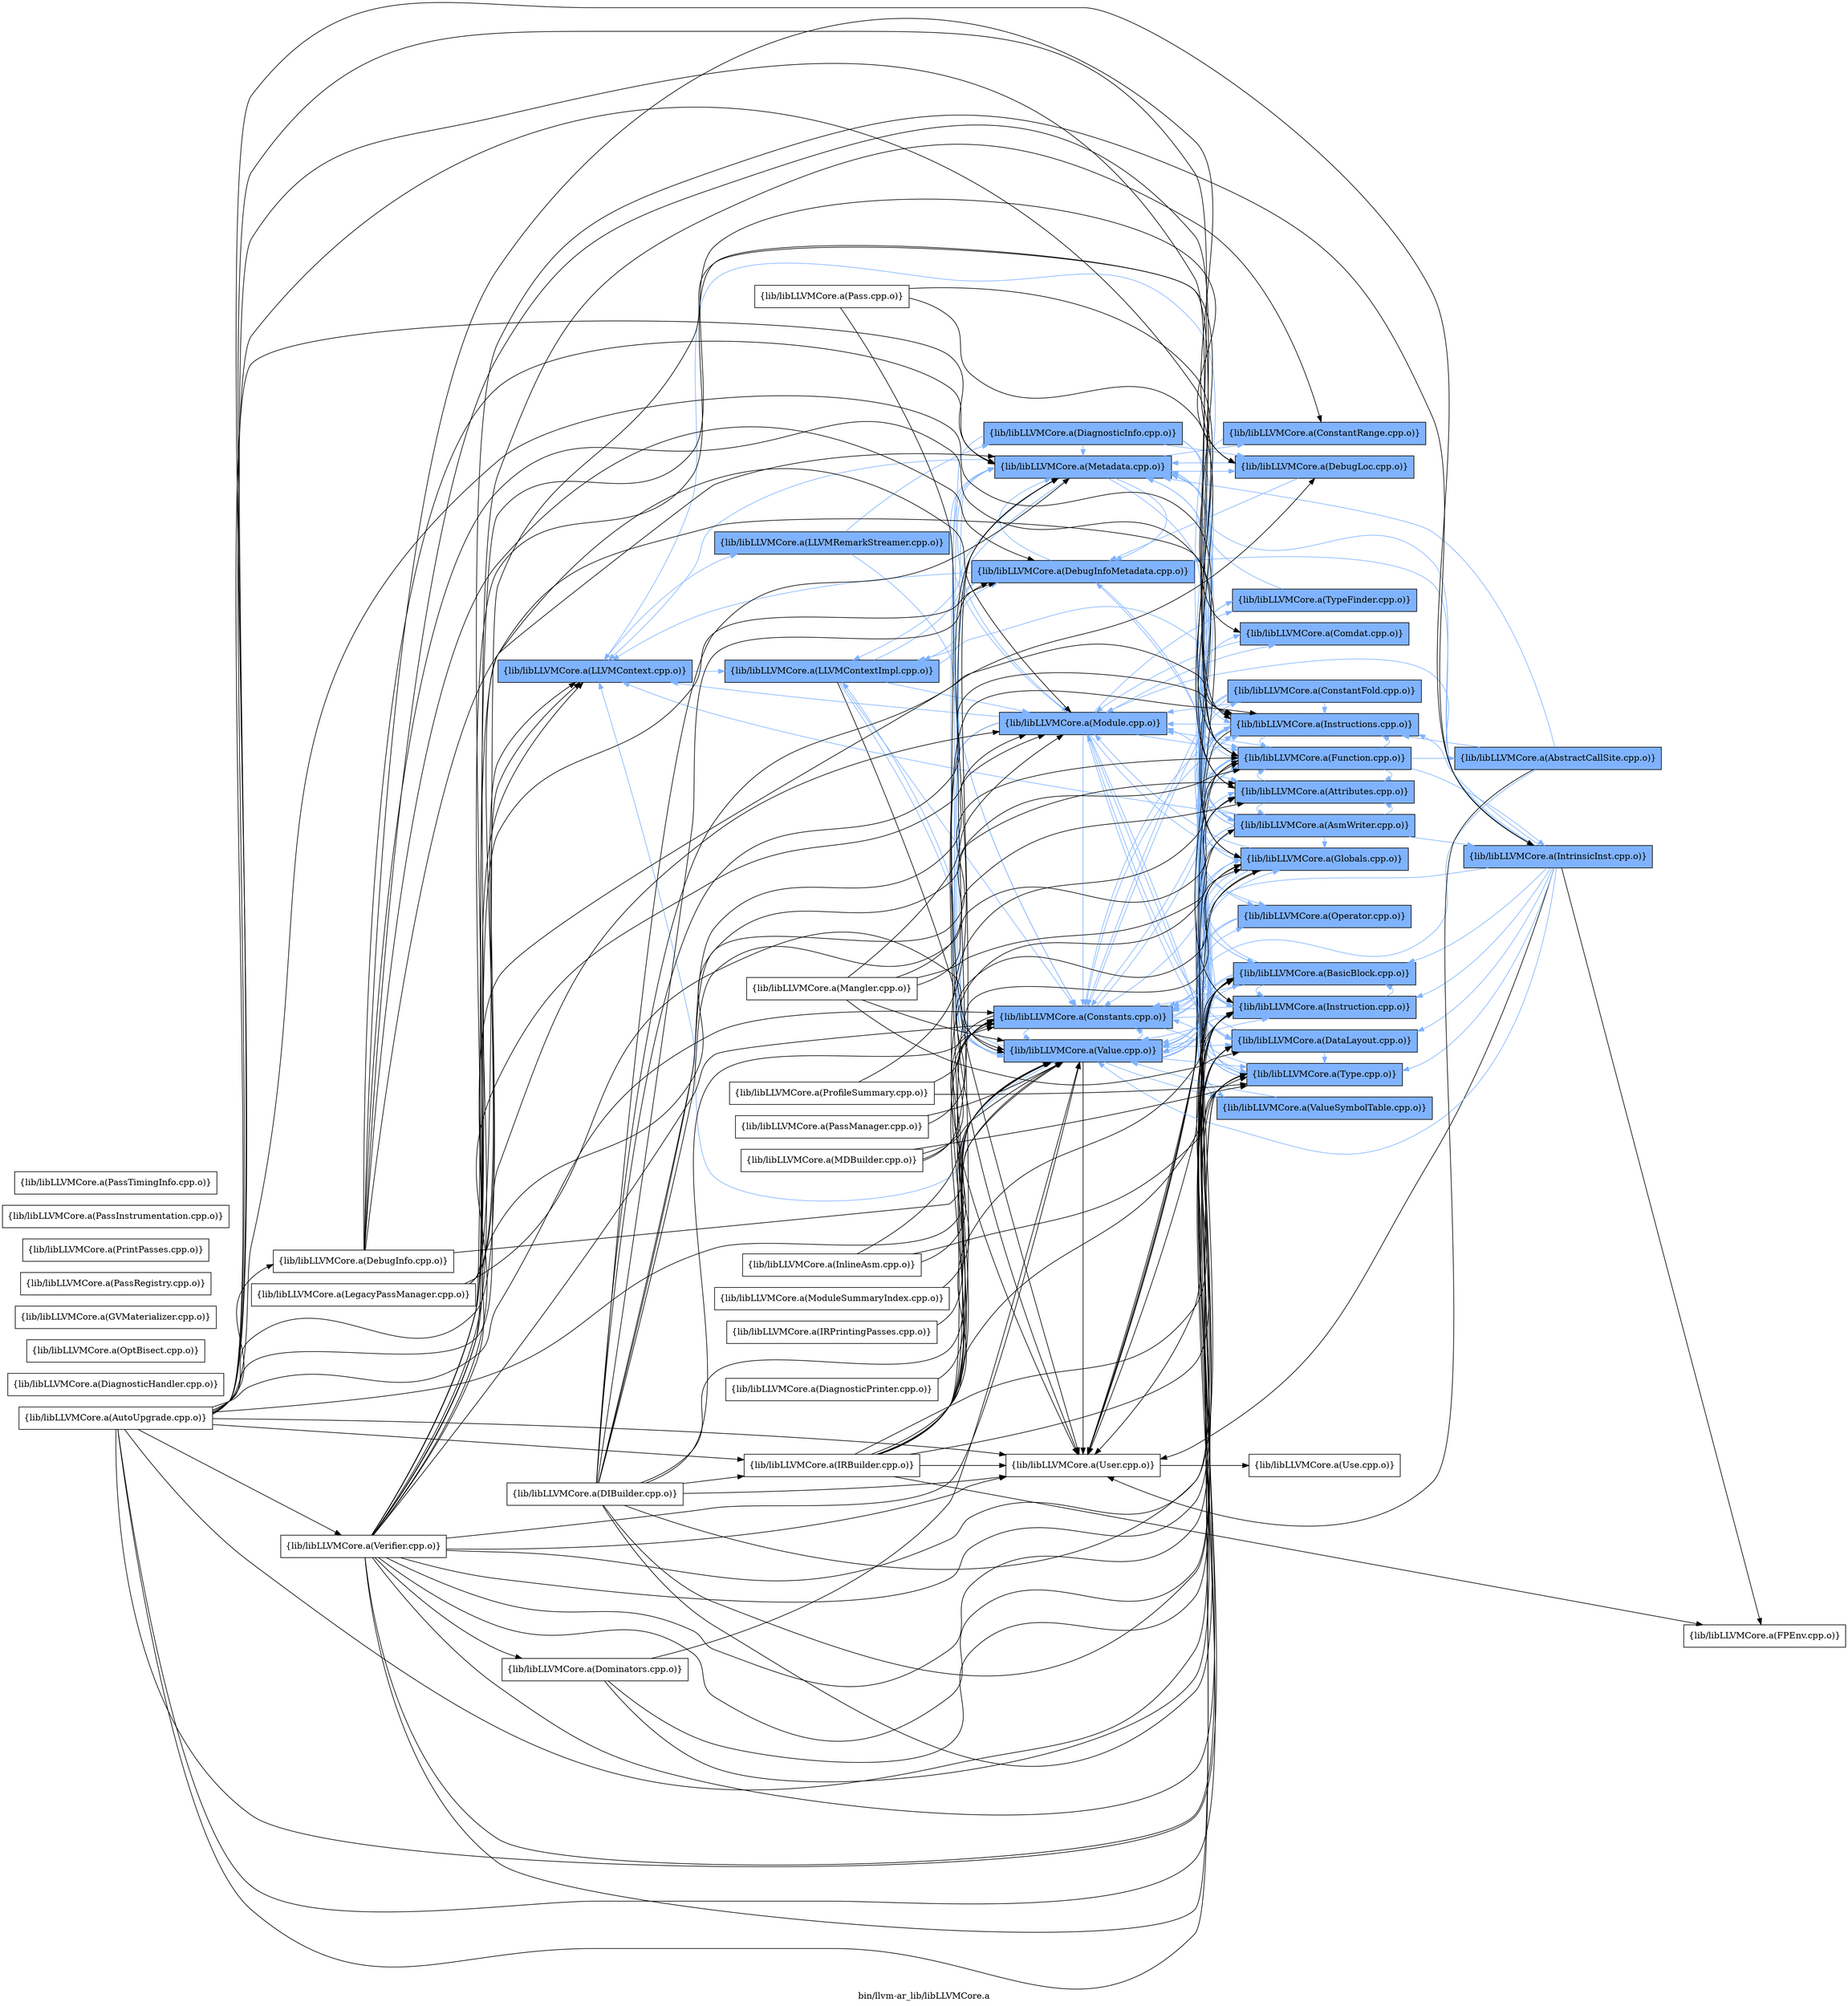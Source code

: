 digraph "bin/llvm-ar_lib/libLLVMCore.a" {
	label="bin/llvm-ar_lib/libLLVMCore.a";
	rankdir=LR;
	{ rank=same; Node0x559ae42f2648;  }
	{ rank=same; Node0x559ae42f5c58; Node0x559ae42f4358;  }
	{ rank=same; Node0x559ae42f57a8; Node0x559ae42f24b8; Node0x559ae42f2828; Node0x559ae42f3598; Node0x559ae42f75f8; Node0x559ae42f6a18; Node0x559ae42f5488;  }
	{ rank=same; Node0x559ae42f5b18; Node0x559ae42f4218; Node0x559ae42f7968; Node0x559ae42f80e8; Node0x559ae42f3c28; Node0x559ae42f0d98; Node0x559ae42ef768; Node0x559ae42f49e8; Node0x559ae42f6838; Node0x559ae42f3a48; Node0x559ae42f1928; Node0x559ae42ef038; Node0x559ae42f7008; Node0x559ae42f8318; Node0x559ae42f4b78; Node0x559ae42f48a8; Node0x559ae42f4178;  }
	{ rank=same; Node0x559ae42f1ec8; Node0x559ae42f0578;  }
	{ rank=same; Node0x559ae42f2648;  }
	{ rank=same; Node0x559ae42f5c58; Node0x559ae42f4358;  }
	{ rank=same; Node0x559ae42f57a8; Node0x559ae42f24b8; Node0x559ae42f2828; Node0x559ae42f3598; Node0x559ae42f75f8; Node0x559ae42f6a18; Node0x559ae42f5488;  }
	{ rank=same; Node0x559ae42f5b18; Node0x559ae42f4218; Node0x559ae42f7968; Node0x559ae42f80e8; Node0x559ae42f3c28; Node0x559ae42f0d98; Node0x559ae42ef768; Node0x559ae42f49e8; Node0x559ae42f6838; Node0x559ae42f3a48; Node0x559ae42f1928; Node0x559ae42ef038; Node0x559ae42f7008; Node0x559ae42f8318; Node0x559ae42f4b78; Node0x559ae42f48a8; Node0x559ae42f4178;  }
	{ rank=same; Node0x559ae42f1ec8; Node0x559ae42f0578;  }

	Node0x559ae42f2648 [shape=record,shape=box,group=1,style=filled,fillcolor="0.600000 0.5 1",label="{lib/libLLVMCore.a(LLVMContext.cpp.o)}"];
	Node0x559ae42f2648 -> Node0x559ae42f5c58[color="0.600000 0.5 1"];
	Node0x559ae42f2648 -> Node0x559ae42f4358[color="0.600000 0.5 1"];
	Node0x559ae42f5c58 [shape=record,shape=box,group=1,style=filled,fillcolor="0.600000 0.5 1",label="{lib/libLLVMCore.a(LLVMContextImpl.cpp.o)}"];
	Node0x559ae42f5c58 -> Node0x559ae42f57a8[color="0.600000 0.5 1"];
	Node0x559ae42f5c58 -> Node0x559ae42f24b8[color="0.600000 0.5 1"];
	Node0x559ae42f5c58 -> Node0x559ae42f2828[color="0.600000 0.5 1"];
	Node0x559ae42f5c58 -> Node0x559ae42f3598[color="0.600000 0.5 1"];
	Node0x559ae42f5c58 -> Node0x559ae42f75f8;
	Node0x559ae42f5c58 -> Node0x559ae42f6a18[color="0.600000 0.5 1"];
	Node0x559ae42f4358 [shape=record,shape=box,group=1,style=filled,fillcolor="0.600000 0.5 1",label="{lib/libLLVMCore.a(LLVMRemarkStreamer.cpp.o)}"];
	Node0x559ae42f4358 -> Node0x559ae42f5488[color="0.600000 0.5 1"];
	Node0x559ae42f4358 -> Node0x559ae42f6a18[color="0.600000 0.5 1"];
	Node0x559ae42f4d08 [shape=record,shape=box,group=0,label="{lib/libLLVMCore.a(DiagnosticPrinter.cpp.o)}"];
	Node0x559ae42f4d08 -> Node0x559ae42f6a18;
	Node0x559ae42f6a18 [shape=record,shape=box,group=1,style=filled,fillcolor="0.600000 0.5 1",label="{lib/libLLVMCore.a(Value.cpp.o)}"];
	Node0x559ae42f6a18 -> Node0x559ae42f2648[color="0.600000 0.5 1"];
	Node0x559ae42f6a18 -> Node0x559ae42f5b18[color="0.600000 0.5 1"];
	Node0x559ae42f6a18 -> Node0x559ae42f3a48[color="0.600000 0.5 1"];
	Node0x559ae42f6a18 -> Node0x559ae42f4218[color="0.600000 0.5 1"];
	Node0x559ae42f6a18 -> Node0x559ae42f7968[color="0.600000 0.5 1"];
	Node0x559ae42f6a18 -> Node0x559ae42f80e8[color="0.600000 0.5 1"];
	Node0x559ae42f6a18 -> Node0x559ae42f4b78[color="0.600000 0.5 1"];
	Node0x559ae42f6a18 -> Node0x559ae42f57a8[color="0.600000 0.5 1"];
	Node0x559ae42f6a18 -> Node0x559ae42f48a8[color="0.600000 0.5 1"];
	Node0x559ae42f6a18 -> Node0x559ae42f5c58[color="0.600000 0.5 1"];
	Node0x559ae42f6a18 -> Node0x559ae42f2828[color="0.600000 0.5 1"];
	Node0x559ae42f6a18 -> Node0x559ae42ef768[color="0.600000 0.5 1"];
	Node0x559ae42f6a18 -> Node0x559ae42f75f8;
	Node0x559ae42f6a18 -> Node0x559ae42f7008[color="0.600000 0.5 1"];
	Node0x559ae42f5488 [shape=record,shape=box,group=1,style=filled,fillcolor="0.600000 0.5 1",label="{lib/libLLVMCore.a(DiagnosticInfo.cpp.o)}"];
	Node0x559ae42f5488 -> Node0x559ae42f5b18[color="0.600000 0.5 1"];
	Node0x559ae42f5488 -> Node0x559ae42f80e8[color="0.600000 0.5 1"];
	Node0x559ae42f5488 -> Node0x559ae42f4178[color="0.600000 0.5 1"];
	Node0x559ae42f5488 -> Node0x559ae42f6838[color="0.600000 0.5 1"];
	Node0x559ae42f5488 -> Node0x559ae42f2828[color="0.600000 0.5 1"];
	Node0x559ae42f5488 -> Node0x559ae42f6a18[color="0.600000 0.5 1"];
	Node0x559ae42f5b18 [shape=record,shape=box,group=1,style=filled,fillcolor="0.600000 0.5 1",label="{lib/libLLVMCore.a(Function.cpp.o)}"];
	Node0x559ae42f5b18 -> Node0x559ae42f2648[color="0.600000 0.5 1"];
	Node0x559ae42f5b18 -> Node0x559ae42f3a48[color="0.600000 0.5 1"];
	Node0x559ae42f5b18 -> Node0x559ae42f7968[color="0.600000 0.5 1"];
	Node0x559ae42f5b18 -> Node0x559ae42f4b78[color="0.600000 0.5 1"];
	Node0x559ae42f5b18 -> Node0x559ae42f57a8[color="0.600000 0.5 1"];
	Node0x559ae42f5b18 -> Node0x559ae42f48a8[color="0.600000 0.5 1"];
	Node0x559ae42f5b18 -> Node0x559ae42f1ec8[color="0.600000 0.5 1"];
	Node0x559ae42f5b18 -> Node0x559ae42f0578[color="0.600000 0.5 1"];
	Node0x559ae42f5b18 -> Node0x559ae42f2828[color="0.600000 0.5 1"];
	Node0x559ae42f5b18 -> Node0x559ae42f3598[color="0.600000 0.5 1"];
	Node0x559ae42f5b18 -> Node0x559ae42ef768[color="0.600000 0.5 1"];
	Node0x559ae42f5b18 -> Node0x559ae42f75f8;
	Node0x559ae42f5b18 -> Node0x559ae42f6a18[color="0.600000 0.5 1"];
	Node0x559ae42f5b18 -> Node0x559ae42f7008[color="0.600000 0.5 1"];
	Node0x559ae42f80e8 [shape=record,shape=box,group=1,style=filled,fillcolor="0.600000 0.5 1",label="{lib/libLLVMCore.a(Instruction.cpp.o)}"];
	Node0x559ae42f80e8 -> Node0x559ae42f7968[color="0.600000 0.5 1"];
	Node0x559ae42f80e8 -> Node0x559ae42f4b78[color="0.600000 0.5 1"];
	Node0x559ae42f80e8 -> Node0x559ae42f57a8[color="0.600000 0.5 1"];
	Node0x559ae42f80e8 -> Node0x559ae42f48a8[color="0.600000 0.5 1"];
	Node0x559ae42f80e8 -> Node0x559ae42f2828[color="0.600000 0.5 1"];
	Node0x559ae42f80e8 -> Node0x559ae42f75f8;
	Node0x559ae42f80e8 -> Node0x559ae42f6a18[color="0.600000 0.5 1"];
	Node0x559ae42f4178 [shape=record,shape=box,group=1,style=filled,fillcolor="0.600000 0.5 1",label="{lib/libLLVMCore.a(AsmWriter.cpp.o)}"];
	Node0x559ae42f4178 -> Node0x559ae42f2648[color="0.600000 0.5 1"];
	Node0x559ae42f4178 -> Node0x559ae42f5b18[color="0.600000 0.5 1"];
	Node0x559ae42f4178 -> Node0x559ae42f4218[color="0.600000 0.5 1"];
	Node0x559ae42f4178 -> Node0x559ae42f7968[color="0.600000 0.5 1"];
	Node0x559ae42f4178 -> Node0x559ae42f80e8[color="0.600000 0.5 1"];
	Node0x559ae42f4178 -> Node0x559ae42f4b78[color="0.600000 0.5 1"];
	Node0x559ae42f4178 -> Node0x559ae42f57a8[color="0.600000 0.5 1"];
	Node0x559ae42f4178 -> Node0x559ae42f48a8[color="0.600000 0.5 1"];
	Node0x559ae42f4178 -> Node0x559ae42f24b8[color="0.600000 0.5 1"];
	Node0x559ae42f4178 -> Node0x559ae42f1928[color="0.600000 0.5 1"];
	Node0x559ae42f4178 -> Node0x559ae42f1ec8[color="0.600000 0.5 1"];
	Node0x559ae42f4178 -> Node0x559ae42f2828[color="0.600000 0.5 1"];
	Node0x559ae42f4178 -> Node0x559ae42f3598[color="0.600000 0.5 1"];
	Node0x559ae42f4178 -> Node0x559ae42f0d98[color="0.600000 0.5 1"];
	Node0x559ae42f4178 -> Node0x559ae42ef768[color="0.600000 0.5 1"];
	Node0x559ae42f4178 -> Node0x559ae42ef038[color="0.600000 0.5 1"];
	Node0x559ae42f4178 -> Node0x559ae42f75f8;
	Node0x559ae42f4178 -> Node0x559ae42f6a18[color="0.600000 0.5 1"];
	Node0x559ae42f6838 [shape=record,shape=box,group=1,style=filled,fillcolor="0.600000 0.5 1",label="{lib/libLLVMCore.a(DebugLoc.cpp.o)}"];
	Node0x559ae42f6838 -> Node0x559ae42f24b8[color="0.600000 0.5 1"];
	Node0x559ae42f6838 -> Node0x559ae42f2828[color="0.600000 0.5 1"];
	Node0x559ae42f2828 [shape=record,shape=box,group=1,style=filled,fillcolor="0.600000 0.5 1",label="{lib/libLLVMCore.a(Metadata.cpp.o)}"];
	Node0x559ae42f2828 -> Node0x559ae42f2648[color="0.600000 0.5 1"];
	Node0x559ae42f2828 -> Node0x559ae42f49e8[color="0.600000 0.5 1"];
	Node0x559ae42f2828 -> Node0x559ae42f57a8[color="0.600000 0.5 1"];
	Node0x559ae42f2828 -> Node0x559ae42f24b8[color="0.600000 0.5 1"];
	Node0x559ae42f2828 -> Node0x559ae42f6838[color="0.600000 0.5 1"];
	Node0x559ae42f2828 -> Node0x559ae42f5c58[color="0.600000 0.5 1"];
	Node0x559ae42f2828 -> Node0x559ae42f3598[color="0.600000 0.5 1"];
	Node0x559ae42f2828 -> Node0x559ae42ef768[color="0.600000 0.5 1"];
	Node0x559ae42f2828 -> Node0x559ae42f6a18[color="0.600000 0.5 1"];
	Node0x559ae42f3a48 [shape=record,shape=box,group=1,style=filled,fillcolor="0.600000 0.5 1",label="{lib/libLLVMCore.a(DataLayout.cpp.o)}"];
	Node0x559ae42f3a48 -> Node0x559ae42f4218[color="0.600000 0.5 1"];
	Node0x559ae42f3a48 -> Node0x559ae42f3598[color="0.600000 0.5 1"];
	Node0x559ae42f3a48 -> Node0x559ae42ef768[color="0.600000 0.5 1"];
	Node0x559ae42f7968 [shape=record,shape=box,group=1,style=filled,fillcolor="0.600000 0.5 1",label="{lib/libLLVMCore.a(Instructions.cpp.o)}"];
	Node0x559ae42f7968 -> Node0x559ae42f5b18[color="0.600000 0.5 1"];
	Node0x559ae42f7968 -> Node0x559ae42f3a48[color="0.600000 0.5 1"];
	Node0x559ae42f7968 -> Node0x559ae42f80e8[color="0.600000 0.5 1"];
	Node0x559ae42f7968 -> Node0x559ae42f4b78[color="0.600000 0.5 1"];
	Node0x559ae42f7968 -> Node0x559ae42f57a8[color="0.600000 0.5 1"];
	Node0x559ae42f7968 -> Node0x559ae42f48a8[color="0.600000 0.5 1"];
	Node0x559ae42f7968 -> Node0x559ae42f5c58[color="0.600000 0.5 1"];
	Node0x559ae42f7968 -> Node0x559ae42f2828[color="0.600000 0.5 1"];
	Node0x559ae42f7968 -> Node0x559ae42f3598[color="0.600000 0.5 1"];
	Node0x559ae42f7968 -> Node0x559ae42ef768[color="0.600000 0.5 1"];
	Node0x559ae42f7968 -> Node0x559ae42f75f8;
	Node0x559ae42f7968 -> Node0x559ae42f6a18[color="0.600000 0.5 1"];
	Node0x559ae42f4b78 [shape=record,shape=box,group=1,style=filled,fillcolor="0.600000 0.5 1",label="{lib/libLLVMCore.a(BasicBlock.cpp.o)}"];
	Node0x559ae42f4b78 -> Node0x559ae42f80e8[color="0.600000 0.5 1"];
	Node0x559ae42f4b78 -> Node0x559ae42f57a8[color="0.600000 0.5 1"];
	Node0x559ae42f4b78 -> Node0x559ae42f2828[color="0.600000 0.5 1"];
	Node0x559ae42f4b78 -> Node0x559ae42ef768[color="0.600000 0.5 1"];
	Node0x559ae42f4b78 -> Node0x559ae42f75f8;
	Node0x559ae42f4b78 -> Node0x559ae42f6a18[color="0.600000 0.5 1"];
	Node0x559ae42f4b78 -> Node0x559ae42f7008[color="0.600000 0.5 1"];
	Node0x559ae42f57a8 [shape=record,shape=box,group=1,style=filled,fillcolor="0.600000 0.5 1",label="{lib/libLLVMCore.a(Constants.cpp.o)}"];
	Node0x559ae42f57a8 -> Node0x559ae42f5b18[color="0.600000 0.5 1"];
	Node0x559ae42f57a8 -> Node0x559ae42f4218[color="0.600000 0.5 1"];
	Node0x559ae42f57a8 -> Node0x559ae42f7968[color="0.600000 0.5 1"];
	Node0x559ae42f57a8 -> Node0x559ae42f80e8[color="0.600000 0.5 1"];
	Node0x559ae42f57a8 -> Node0x559ae42f3c28[color="0.600000 0.5 1"];
	Node0x559ae42f57a8 -> Node0x559ae42f0d98[color="0.600000 0.5 1"];
	Node0x559ae42f57a8 -> Node0x559ae42ef768[color="0.600000 0.5 1"];
	Node0x559ae42f57a8 -> Node0x559ae42f75f8;
	Node0x559ae42f57a8 -> Node0x559ae42f6a18[color="0.600000 0.5 1"];
	Node0x559ae42f48a8 [shape=record,shape=box,group=1,style=filled,fillcolor="0.600000 0.5 1",label="{lib/libLLVMCore.a(Attributes.cpp.o)}"];
	Node0x559ae42f48a8 -> Node0x559ae42f5b18[color="0.600000 0.5 1"];
	Node0x559ae42f48a8 -> Node0x559ae42f4178[color="0.600000 0.5 1"];
	Node0x559ae42f1ec8 [shape=record,shape=box,group=1,style=filled,fillcolor="0.600000 0.5 1",label="{lib/libLLVMCore.a(IntrinsicInst.cpp.o)}"];
	Node0x559ae42f1ec8 -> Node0x559ae42f3a48[color="0.600000 0.5 1"];
	Node0x559ae42f1ec8 -> Node0x559ae42f7968[color="0.600000 0.5 1"];
	Node0x559ae42f1ec8 -> Node0x559ae42f80e8[color="0.600000 0.5 1"];
	Node0x559ae42f1ec8 -> Node0x559ae42f4b78[color="0.600000 0.5 1"];
	Node0x559ae42f1ec8 -> Node0x559ae42f57a8[color="0.600000 0.5 1"];
	Node0x559ae42f1ec8 -> Node0x559ae42f24b8[color="0.600000 0.5 1"];
	Node0x559ae42f1ec8 -> Node0x559ae42f1248;
	Node0x559ae42f1ec8 -> Node0x559ae42f2828[color="0.600000 0.5 1"];
	Node0x559ae42f1ec8 -> Node0x559ae42f3598[color="0.600000 0.5 1"];
	Node0x559ae42f1ec8 -> Node0x559ae42ef768[color="0.600000 0.5 1"];
	Node0x559ae42f1ec8 -> Node0x559ae42f75f8;
	Node0x559ae42f1ec8 -> Node0x559ae42f6a18[color="0.600000 0.5 1"];
	Node0x559ae42f0578 [shape=record,shape=box,group=1,style=filled,fillcolor="0.600000 0.5 1",label="{lib/libLLVMCore.a(AbstractCallSite.cpp.o)}"];
	Node0x559ae42f0578 -> Node0x559ae42f7968[color="0.600000 0.5 1"];
	Node0x559ae42f0578 -> Node0x559ae42f57a8[color="0.600000 0.5 1"];
	Node0x559ae42f0578 -> Node0x559ae42f2828[color="0.600000 0.5 1"];
	Node0x559ae42f0578 -> Node0x559ae42f75f8;
	Node0x559ae42f3598 [shape=record,shape=box,group=1,style=filled,fillcolor="0.600000 0.5 1",label="{lib/libLLVMCore.a(Module.cpp.o)}"];
	Node0x559ae42f3598 -> Node0x559ae42f2648[color="0.600000 0.5 1"];
	Node0x559ae42f3598 -> Node0x559ae42f5b18[color="0.600000 0.5 1"];
	Node0x559ae42f3598 -> Node0x559ae42f3a48[color="0.600000 0.5 1"];
	Node0x559ae42f3598 -> Node0x559ae42f4218[color="0.600000 0.5 1"];
	Node0x559ae42f3598 -> Node0x559ae42f57a8[color="0.600000 0.5 1"];
	Node0x559ae42f3598 -> Node0x559ae42f1928[color="0.600000 0.5 1"];
	Node0x559ae42f3598 -> Node0x559ae42f2828[color="0.600000 0.5 1"];
	Node0x559ae42f3598 -> Node0x559ae42ef768[color="0.600000 0.5 1"];
	Node0x559ae42f3598 -> Node0x559ae42ef038[color="0.600000 0.5 1"];
	Node0x559ae42f3598 -> Node0x559ae42f75f8;
	Node0x559ae42f3598 -> Node0x559ae42f6a18[color="0.600000 0.5 1"];
	Node0x559ae42f3598 -> Node0x559ae42f7008[color="0.600000 0.5 1"];
	Node0x559ae42ef768 [shape=record,shape=box,group=1,style=filled,fillcolor="0.600000 0.5 1",label="{lib/libLLVMCore.a(Type.cpp.o)}"];
	Node0x559ae42ef768 -> Node0x559ae42f57a8[color="0.600000 0.5 1"];
	Node0x559ae42f75f8 [shape=record,shape=box,group=0,label="{lib/libLLVMCore.a(User.cpp.o)}"];
	Node0x559ae42f75f8 -> Node0x559ae42f8318;
	Node0x559ae42f7008 [shape=record,shape=box,group=1,style=filled,fillcolor="0.600000 0.5 1",label="{lib/libLLVMCore.a(ValueSymbolTable.cpp.o)}"];
	Node0x559ae42f7008 -> Node0x559ae42f6a18[color="0.600000 0.5 1"];
	Node0x559ae42f4218 [shape=record,shape=box,group=1,style=filled,fillcolor="0.600000 0.5 1",label="{lib/libLLVMCore.a(Globals.cpp.o)}"];
	Node0x559ae42f4218 -> Node0x559ae42f5b18[color="0.600000 0.5 1"];
	Node0x559ae42f4218 -> Node0x559ae42f57a8[color="0.600000 0.5 1"];
	Node0x559ae42f4218 -> Node0x559ae42f2828[color="0.600000 0.5 1"];
	Node0x559ae42f4218 -> Node0x559ae42f3598[color="0.600000 0.5 1"];
	Node0x559ae42f4218 -> Node0x559ae42ef768[color="0.600000 0.5 1"];
	Node0x559ae42f4218 -> Node0x559ae42f75f8;
	Node0x559ae42f4218 -> Node0x559ae42f6a18[color="0.600000 0.5 1"];
	Node0x559ae42f49e8 [shape=record,shape=box,group=1,style=filled,fillcolor="0.600000 0.5 1",label="{lib/libLLVMCore.a(ConstantRange.cpp.o)}"];
	Node0x559ae42f49e8 -> Node0x559ae42f7968[color="0.600000 0.5 1"];
	Node0x559ae42f3c28 [shape=record,shape=box,group=1,style=filled,fillcolor="0.600000 0.5 1",label="{lib/libLLVMCore.a(ConstantFold.cpp.o)}"];
	Node0x559ae42f3c28 -> Node0x559ae42f5b18[color="0.600000 0.5 1"];
	Node0x559ae42f3c28 -> Node0x559ae42f4218[color="0.600000 0.5 1"];
	Node0x559ae42f3c28 -> Node0x559ae42f7968[color="0.600000 0.5 1"];
	Node0x559ae42f3c28 -> Node0x559ae42f57a8[color="0.600000 0.5 1"];
	Node0x559ae42f3c28 -> Node0x559ae42f3598[color="0.600000 0.5 1"];
	Node0x559ae42f3c28 -> Node0x559ae42f0d98[color="0.600000 0.5 1"];
	Node0x559ae42f3c28 -> Node0x559ae42ef768[color="0.600000 0.5 1"];
	Node0x559ae42f3c28 -> Node0x559ae42f6a18[color="0.600000 0.5 1"];
	Node0x559ae42f0d98 [shape=record,shape=box,group=1,style=filled,fillcolor="0.600000 0.5 1",label="{lib/libLLVMCore.a(Operator.cpp.o)}"];
	Node0x559ae42f0d98 -> Node0x559ae42f3a48[color="0.600000 0.5 1"];
	Node0x559ae42f0d98 -> Node0x559ae42f57a8[color="0.600000 0.5 1"];
	Node0x559ae42f0d98 -> Node0x559ae42ef768[color="0.600000 0.5 1"];
	Node0x559ae42f24b8 [shape=record,shape=box,group=1,style=filled,fillcolor="0.600000 0.5 1",label="{lib/libLLVMCore.a(DebugInfoMetadata.cpp.o)}"];
	Node0x559ae42f24b8 -> Node0x559ae42f2648[color="0.600000 0.5 1"];
	Node0x559ae42f24b8 -> Node0x559ae42f57a8[color="0.600000 0.5 1"];
	Node0x559ae42f24b8 -> Node0x559ae42f5c58[color="0.600000 0.5 1"];
	Node0x559ae42f24b8 -> Node0x559ae42f2828[color="0.600000 0.5 1"];
	Node0x559ae42f24b8 -> Node0x559ae42ef768[color="0.600000 0.5 1"];
	Node0x559ae42f1928 [shape=record,shape=box,group=1,style=filled,fillcolor="0.600000 0.5 1",label="{lib/libLLVMCore.a(Comdat.cpp.o)}"];
	Node0x559ae42f1928 -> Node0x559ae42f3598[color="0.600000 0.5 1"];
	Node0x559ae42ef038 [shape=record,shape=box,group=1,style=filled,fillcolor="0.600000 0.5 1",label="{lib/libLLVMCore.a(TypeFinder.cpp.o)}"];
	Node0x559ae42ef038 -> Node0x559ae42f5b18[color="0.600000 0.5 1"];
	Node0x559ae42ef038 -> Node0x559ae42f4218[color="0.600000 0.5 1"];
	Node0x559ae42ef038 -> Node0x559ae42f2828[color="0.600000 0.5 1"];
	Node0x559ae42f1248 [shape=record,shape=box,group=0,label="{lib/libLLVMCore.a(FPEnv.cpp.o)}"];
	Node0x559ae42f7058 [shape=record,shape=box,group=0,label="{lib/libLLVMCore.a(DebugInfo.cpp.o)}"];
	Node0x559ae42f7058 -> Node0x559ae42f5b18;
	Node0x559ae42f7058 -> Node0x559ae42f80e8;
	Node0x559ae42f7058 -> Node0x559ae42f24b8;
	Node0x559ae42f7058 -> Node0x559ae42f6838;
	Node0x559ae42f7058 -> Node0x559ae42f2828;
	Node0x559ae42f7058 -> Node0x559ae42f3598;
	Node0x559ae42f7058 -> Node0x559ae42f6a18;
	Node0x559ae42f50c8 [shape=record,shape=box,group=0,label="{lib/libLLVMCore.a(DIBuilder.cpp.o)}"];
	Node0x559ae42f50c8 -> Node0x559ae42f5b18;
	Node0x559ae42f50c8 -> Node0x559ae42f7968;
	Node0x559ae42f50c8 -> Node0x559ae42f80e8;
	Node0x559ae42f50c8 -> Node0x559ae42f4b78;
	Node0x559ae42f50c8 -> Node0x559ae42f57a8;
	Node0x559ae42f50c8 -> Node0x559ae42f48a8;
	Node0x559ae42f50c8 -> Node0x559ae42f24b8;
	Node0x559ae42f50c8 -> Node0x559ae42f6838;
	Node0x559ae42f50c8 -> Node0x559ae42f5898;
	Node0x559ae42f50c8 -> Node0x559ae42f2828;
	Node0x559ae42f50c8 -> Node0x559ae42f3598;
	Node0x559ae42f50c8 -> Node0x559ae42ef768;
	Node0x559ae42f50c8 -> Node0x559ae42f75f8;
	Node0x559ae42f50c8 -> Node0x559ae42f6a18;
	Node0x559ae42f5898 [shape=record,shape=box,group=0,label="{lib/libLLVMCore.a(IRBuilder.cpp.o)}"];
	Node0x559ae42f5898 -> Node0x559ae42f5b18;
	Node0x559ae42f5898 -> Node0x559ae42f3a48;
	Node0x559ae42f5898 -> Node0x559ae42f4218;
	Node0x559ae42f5898 -> Node0x559ae42f7968;
	Node0x559ae42f5898 -> Node0x559ae42f80e8;
	Node0x559ae42f5898 -> Node0x559ae42f4b78;
	Node0x559ae42f5898 -> Node0x559ae42f57a8;
	Node0x559ae42f5898 -> Node0x559ae42f48a8;
	Node0x559ae42f5898 -> Node0x559ae42f1248;
	Node0x559ae42f5898 -> Node0x559ae42f2828;
	Node0x559ae42f5898 -> Node0x559ae42ef768;
	Node0x559ae42f5898 -> Node0x559ae42f75f8;
	Node0x559ae42f5898 -> Node0x559ae42f6a18;
	Node0x559ae42f3b38 [shape=record,shape=box,group=0,label="{lib/libLLVMCore.a(DiagnosticHandler.cpp.o)}"];
	Node0x559ae42f25f8 [shape=record,shape=box,group=0,label="{lib/libLLVMCore.a(MDBuilder.cpp.o)}"];
	Node0x559ae42f25f8 -> Node0x559ae42f57a8;
	Node0x559ae42f25f8 -> Node0x559ae42f2828;
	Node0x559ae42f25f8 -> Node0x559ae42ef768;
	Node0x559ae42f25f8 -> Node0x559ae42f6a18;
	Node0x559ae42f0f28 [shape=record,shape=box,group=0,label="{lib/libLLVMCore.a(ModuleSummaryIndex.cpp.o)}"];
	Node0x559ae42f0f28 -> Node0x559ae42f6a18;
	Node0x559ae42f0668 [shape=record,shape=box,group=0,label="{lib/libLLVMCore.a(OptBisect.cpp.o)}"];
	Node0x559ae42eeb38 [shape=record,shape=box,group=0,label="{lib/libLLVMCore.a(ProfileSummary.cpp.o)}"];
	Node0x559ae42eeb38 -> Node0x559ae42f57a8;
	Node0x559ae42eeb38 -> Node0x559ae42f2828;
	Node0x559ae42eeb38 -> Node0x559ae42ef768;
	Node0x559ae42f8318 [shape=record,shape=box,group=0,label="{lib/libLLVMCore.a(Use.cpp.o)}"];
	Node0x559ae42f2878 [shape=record,shape=box,group=0,label="{lib/libLLVMCore.a(Mangler.cpp.o)}"];
	Node0x559ae42f2878 -> Node0x559ae42f5b18;
	Node0x559ae42f2878 -> Node0x559ae42f3a48;
	Node0x559ae42f2878 -> Node0x559ae42f4218;
	Node0x559ae42f2878 -> Node0x559ae42f48a8;
	Node0x559ae42f2878 -> Node0x559ae42f3598;
	Node0x559ae42f2878 -> Node0x559ae42f6a18;
	Node0x559ae42eec28 [shape=record,shape=box,group=0,label="{lib/libLLVMCore.a(AutoUpgrade.cpp.o)}"];
	Node0x559ae42eec28 -> Node0x559ae42f2648;
	Node0x559ae42eec28 -> Node0x559ae42f5b18;
	Node0x559ae42eec28 -> Node0x559ae42f3a48;
	Node0x559ae42eec28 -> Node0x559ae42f4218;
	Node0x559ae42eec28 -> Node0x559ae42f7968;
	Node0x559ae42eec28 -> Node0x559ae42f80e8;
	Node0x559ae42eec28 -> Node0x559ae42f4b78;
	Node0x559ae42eec28 -> Node0x559ae42f57a8;
	Node0x559ae42eec28 -> Node0x559ae42f48a8;
	Node0x559ae42eec28 -> Node0x559ae42f1ec8;
	Node0x559ae42eec28 -> Node0x559ae42f7058;
	Node0x559ae42eec28 -> Node0x559ae42f5898;
	Node0x559ae42eec28 -> Node0x559ae42f2828;
	Node0x559ae42eec28 -> Node0x559ae42f3598;
	Node0x559ae42eec28 -> Node0x559ae42ef768;
	Node0x559ae42eec28 -> Node0x559ae42f75f8;
	Node0x559ae42eec28 -> Node0x559ae42f6a18;
	Node0x559ae42eec28 -> Node0x559ae42f7288;
	Node0x559ae42f7288 [shape=record,shape=box,group=0,label="{lib/libLLVMCore.a(Verifier.cpp.o)}"];
	Node0x559ae42f7288 -> Node0x559ae42f2648;
	Node0x559ae42f7288 -> Node0x559ae42f5b18;
	Node0x559ae42f7288 -> Node0x559ae42f3a48;
	Node0x559ae42f7288 -> Node0x559ae42f4218;
	Node0x559ae42f7288 -> Node0x559ae42f49e8;
	Node0x559ae42f7288 -> Node0x559ae42f7968;
	Node0x559ae42f7288 -> Node0x559ae42f80e8;
	Node0x559ae42f7288 -> Node0x559ae42f4b78;
	Node0x559ae42f7288 -> Node0x559ae42f57a8;
	Node0x559ae42f7288 -> Node0x559ae42f48a8;
	Node0x559ae42f7288 -> Node0x559ae42f4178;
	Node0x559ae42f7288 -> Node0x559ae42f24b8;
	Node0x559ae42f7288 -> Node0x559ae42f1928;
	Node0x559ae42f7288 -> Node0x559ae42f1ec8;
	Node0x559ae42f7288 -> Node0x559ae42f6838;
	Node0x559ae42f7288 -> Node0x559ae42f2828;
	Node0x559ae42f7288 -> Node0x559ae42f3598;
	Node0x559ae42f7288 -> Node0x559ae42ef768;
	Node0x559ae42f7288 -> Node0x559ae42f75f8;
	Node0x559ae42f7288 -> Node0x559ae42f6a18;
	Node0x559ae42f7288 -> Node0x559ae42f7d28;
	Node0x559ae42f8408 [shape=record,shape=box,group=0,label="{lib/libLLVMCore.a(GVMaterializer.cpp.o)}"];
	Node0x559ae42f7788 [shape=record,shape=box,group=0,label="{lib/libLLVMCore.a(InlineAsm.cpp.o)}"];
	Node0x559ae42f7788 -> Node0x559ae42f57a8;
	Node0x559ae42f7788 -> Node0x559ae42ef768;
	Node0x559ae42f7788 -> Node0x559ae42f6a18;
	Node0x559ae42f7d28 [shape=record,shape=box,group=0,label="{lib/libLLVMCore.a(Dominators.cpp.o)}"];
	Node0x559ae42f7d28 -> Node0x559ae42f80e8;
	Node0x559ae42f7d28 -> Node0x559ae42f4b78;
	Node0x559ae42f7d28 -> Node0x559ae42f6a18;
	Node0x559ae42f7a58 [shape=record,shape=box,group=0,label="{lib/libLLVMCore.a(PassRegistry.cpp.o)}"];
	Node0x559ae42f4678 [shape=record,shape=box,group=0,label="{lib/libLLVMCore.a(Pass.cpp.o)}"];
	Node0x559ae42f4678 -> Node0x559ae42f5b18;
	Node0x559ae42f4678 -> Node0x559ae42f48a8;
	Node0x559ae42f4678 -> Node0x559ae42f6a18;
	Node0x559ae42f3728 [shape=record,shape=box,group=0,label="{lib/libLLVMCore.a(IRPrintingPasses.cpp.o)}"];
	Node0x559ae42f3728 -> Node0x559ae42f6a18;
	Node0x559ae42f3ea8 [shape=record,shape=box,group=0,label="{lib/libLLVMCore.a(PrintPasses.cpp.o)}"];
	Node0x559ae42f5a78 [shape=record,shape=box,group=0,label="{lib/libLLVMCore.a(PassManager.cpp.o)}"];
	Node0x559ae42f5a78 -> Node0x559ae42f4218;
	Node0x559ae42f5a78 -> Node0x559ae42f6a18;
	Node0x559ae42f4da8 [shape=record,shape=box,group=0,label="{lib/libLLVMCore.a(PassInstrumentation.cpp.o)}"];
	Node0x559ae42f15b8 [shape=record,shape=box,group=0,label="{lib/libLLVMCore.a(LegacyPassManager.cpp.o)}"];
	Node0x559ae42f15b8 -> Node0x559ae42f2648;
	Node0x559ae42f15b8 -> Node0x559ae42f5b18;
	Node0x559ae42f15b8 -> Node0x559ae42f4218;
	Node0x559ae42f15b8 -> Node0x559ae42f6a18;
	Node0x559ae42f2cd8 [shape=record,shape=box,group=0,label="{lib/libLLVMCore.a(PassTimingInfo.cpp.o)}"];
}
